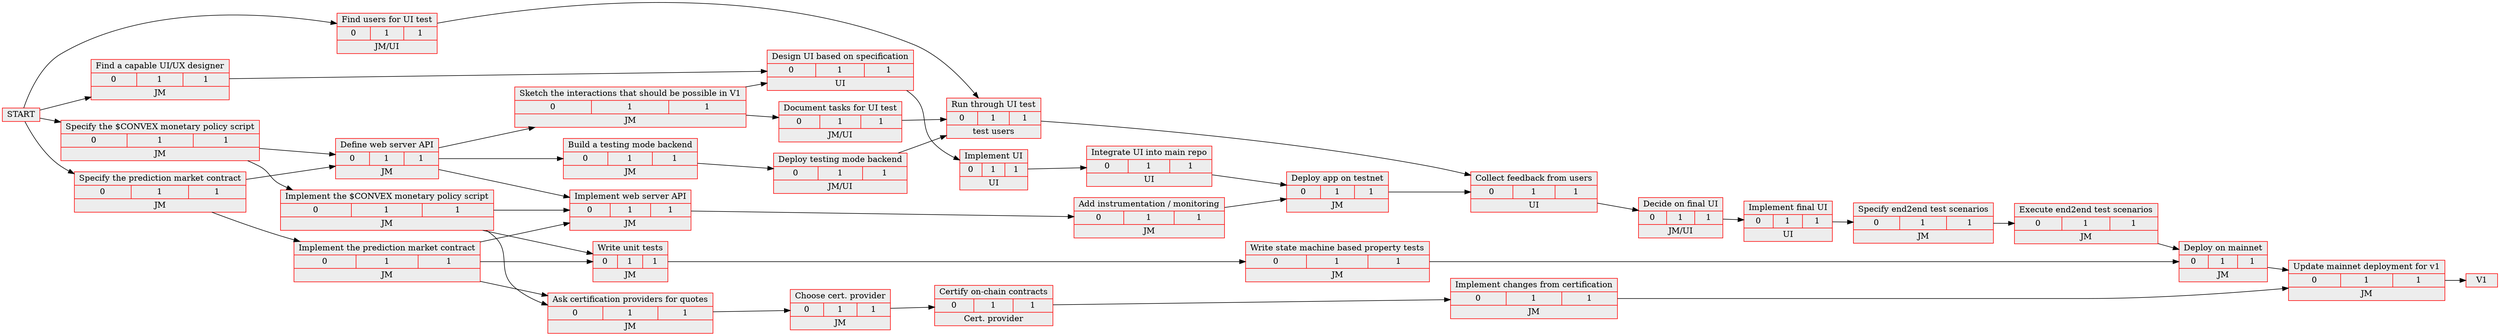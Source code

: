 // style from https://github.com/sisayie/pertchart
digraph g {
	node [height=.1 shape=Mrecord]
	rankdir=LR
	node [shape=record color=red fillcolor=grey93 style=filled]
	"1.1" [label="<f0>Specify the prediction market contract |{0|1|1}|<f2>JM" ]
	"1.2" [label="<f0>Specify the $CONVEX monetary policy script |{0|1|1}|<f2>JM" ]
	"2.1" [label="<f0>Implement the prediction market contract |{0|1|1}|<f2>JM" ]
	"2.2" [label="<f0>Implement the $CONVEX monetary policy script |{0|1|1}|<f2>JM" ]
	"2.3" [label="<f0>Write unit tests |{0|1|1}|<f2>JM" ]
	"2.4" [label="<f0>Write state machine based property tests |{0|1|1}|<f2>JM"]
	"3.1" [label="<f0>Define web server API |{0|1|1}|<f2>JM"]
	"3.2" [label="<f0>Implement web server API |{0|1|1}|<f2>JM"]
	"3.3" [label="<f0>Add instrumentation / monitoring |{0|1|1}|<f2>JM"]
	"4.1" [label="<f0>Find a capable UI/UX designer |{0|1|1}|<f2>JM"]
	"4.2" [label="<f0>Sketch the interactions that should be possible in V1 |{0|1|1}|<f2>JM"]
	"4.3" [label="<f0>Design UI based on specification |{0|1|1}|<f2>UI"]
	"5.1" [label="<f0>Implement UI |{0|1|1}|<f2>UI"]
	"5.2" [label="<f0>Integrate UI into main repo |{0|1|1}|<f2>UI"]
	"6.1" [label="<f0>Build a testing mode backend |{0|1|1}|<f2>JM"]
	"6.2" [label="<f0>Find users for UI test |{0|1|1}|<f2>JM/UI"]
	"6.3" [label="<f0>Deploy testing mode backend |{0|1|1}|<f2>JM/UI"]
	"6.4" [label="<f0>Document tasks for UI test |{0|1|1}|<f2>JM/UI"]
	"6.5" [label="<f0>Run through UI test |{0|1|1}|<f2>test users"]
	"7.1" [label="<f0>Deploy app on testnet |{0|1|1}|<f2>JM"]
	"8.1" [label="<f0>Collect feedback from users |{0|1|1}|<f2>UI"]
	"9.1" [label="<f0>Decide on final UI |{0|1|1}|<f2>JM/UI"]
	"9.2" [label="<f0>Implement final UI |{0|1|1}|<f2>UI"]
	"10.1" [label="<f0>Specify end2end test scenarios |{0|1|1}|<f2>JM"]
	"10.2" [label="<f0>Execute end2end test scenarios |{0|1|1}|<f2>JM"]
	"11.1" [label="<f0>Deploy on mainnet |{0|1|1}|<f2>JM"]
	"12.1" [label="<f0>Ask certification providers for quotes |{0|1|1}|<f2>JM"]
	"12.2" [label="<f0>Choose cert. provider |{0|1|1}|<f2>JM"]
	"12.3" [label="<f0>Certify on-chain contracts |{0|1|1}|<f2>Cert. provider"]
	"12.4" [label="<f0>Implement changes from certification |{0|1|1}|<f2>JM"]
	"13.1" [label="<f0>Update mainnet deployment for v1 |{0|1|1}|<f2>JM"]
	START -> "1.1"
	START -> "1.2"
	"1.1" -> "2.1"
	"1.2" -> "2.2"
	"2.2" -> "2.3"
	"2.1" -> "2.3"
	"2.3" -> "2.4"
	"1.1" -> "3.1"
	"1.2" -> "3.1"
	"3.1" -> "3.2"
	"2.1" -> "3.2"
	"2.2" -> "3.2"
	"3.2" -> "3.3"
	START -> "4.1"
	"3.1" -> "4.2"
	"4.2" -> "4.3"
	"4.1" -> "4.3"
	"4.3" -> "5.1"
	"5.1" -> "5.2"
	"3.1" -> "6.1"
	START -> "6.2"
	"6.1" -> "6.3"
	"4.2" -> "6.4"
	"6.4" -> "6.5"
	"6.2" -> "6.5"
	"6.3" -> "6.5"
	"3.3" -> "7.1"
	"5.2" -> "7.1"
	"7.1" -> "8.1"
	"6.5" -> "8.1"
	"8.1" -> "9.1"
	"9.1" -> "9.2"
	"9.2" -> "10.1"
	"10.1" -> "10.2"
	"10.2" -> "11.1"
	"2.4" -> "11.1"
	"2.1" -> "12.1"
	"2.2" -> "12.1"
	"12.1" -> "12.2"
	"12.2" -> "12.3"
	"12.3" -> "12.4"
	"12.4" -> "13.1"
	"11.1" -> "13.1"
	"13.1" -> "V1"
}